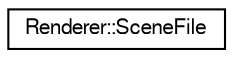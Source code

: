 digraph "Graphical Class Hierarchy"
{
  edge [fontname="FreeSans",fontsize="10",labelfontname="FreeSans",labelfontsize="10"];
  node [fontname="FreeSans",fontsize="10",shape=record];
  rankdir="LR";
  Node1 [label="Renderer::SceneFile",height=0.2,width=0.4,color="black", fillcolor="white", style="filled",URL="$classRenderer_1_1SceneFile.html"];
}
